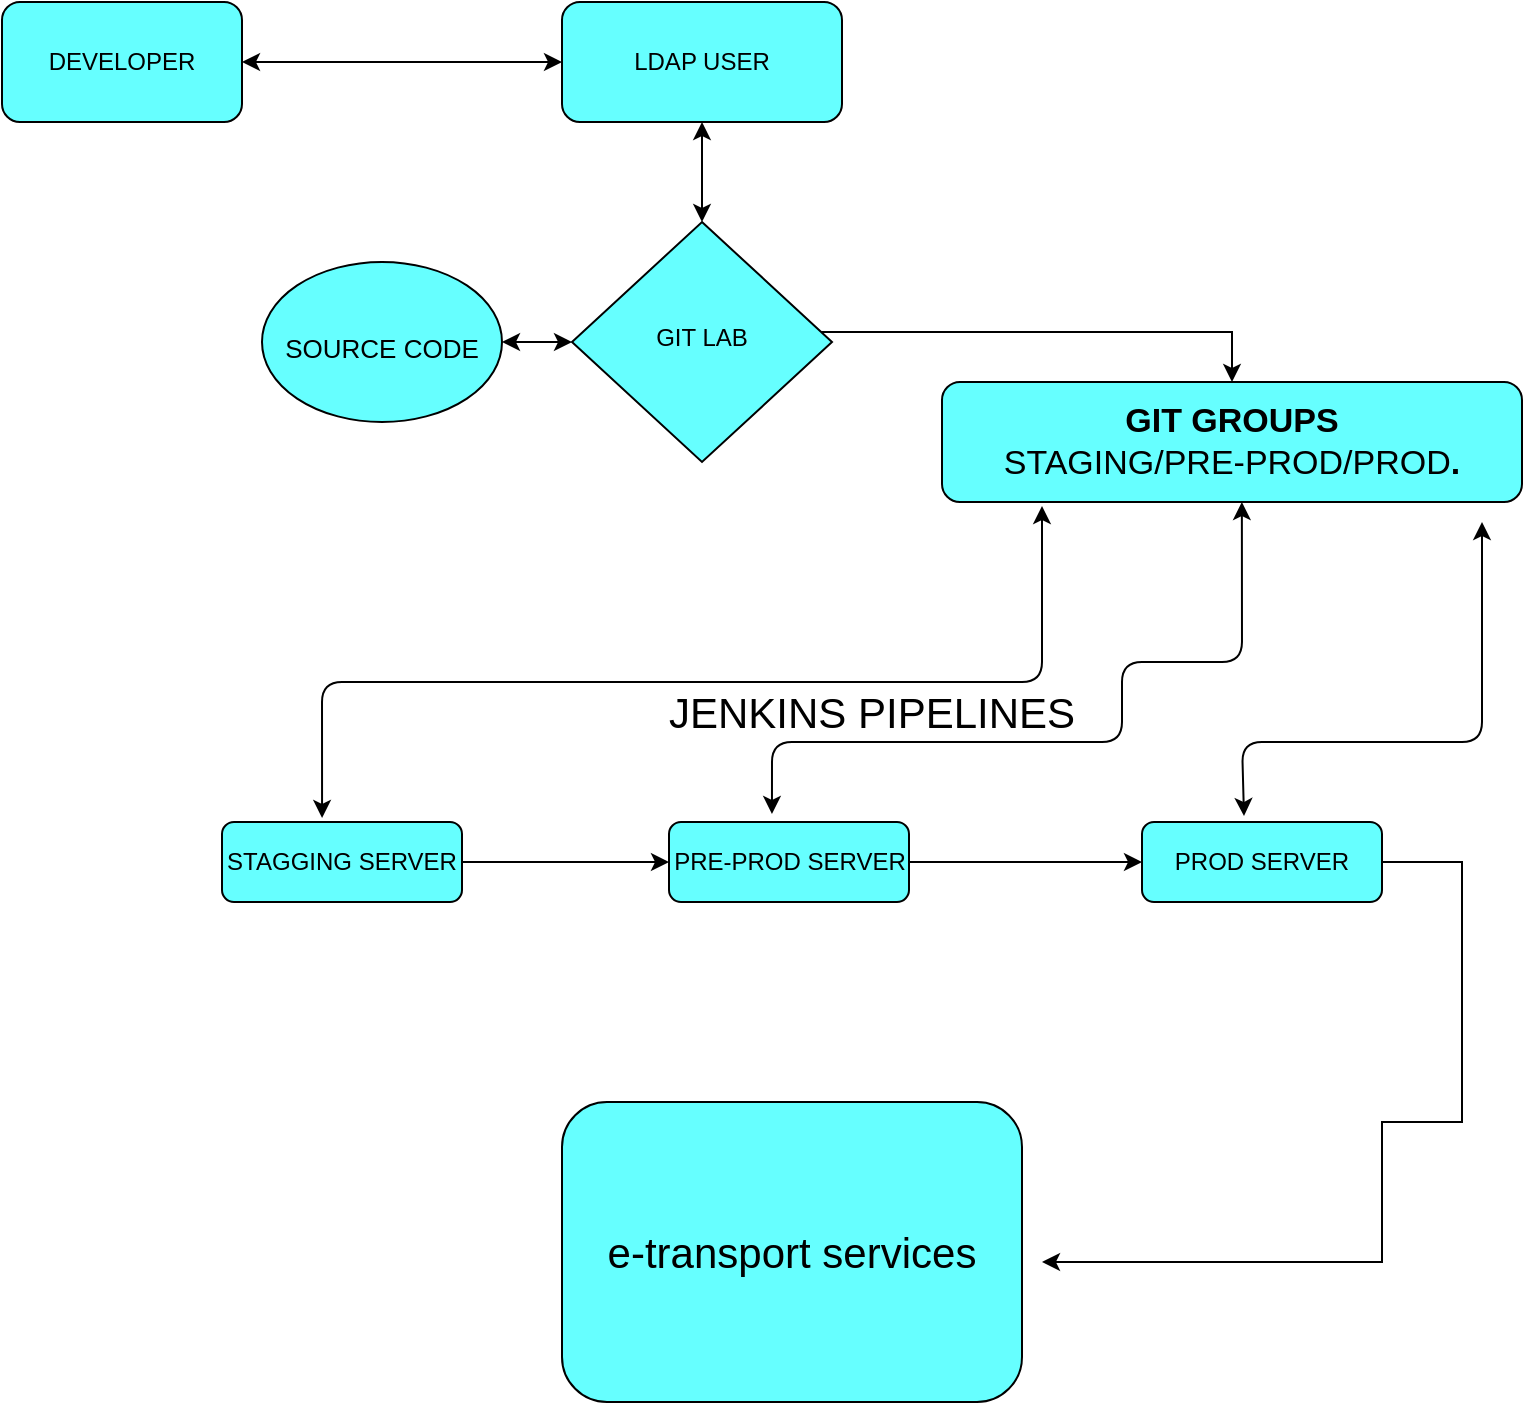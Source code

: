 <mxfile version="14.6.13" type="github">
  <diagram id="C5RBs43oDa-KdzZeNtuy" name="Page-1">
    <mxGraphModel dx="1021" dy="1710" grid="1" gridSize="10" guides="1" tooltips="1" connect="1" arrows="1" fold="1" page="1" pageScale="1" pageWidth="827" pageHeight="1169" math="0" shadow="0">
      <root>
        <mxCell id="WIyWlLk6GJQsqaUBKTNV-0" />
        <mxCell id="WIyWlLk6GJQsqaUBKTNV-1" parent="WIyWlLk6GJQsqaUBKTNV-0" />
        <mxCell id="WIyWlLk6GJQsqaUBKTNV-3" value="LDAP USER" style="rounded=1;whiteSpace=wrap;html=1;fontSize=12;glass=0;strokeWidth=1;shadow=0;fillColor=#66FFFF;" parent="WIyWlLk6GJQsqaUBKTNV-1" vertex="1">
          <mxGeometry x="300" y="-450" width="140" height="60" as="geometry" />
        </mxCell>
        <mxCell id="GpPaN3cz_Rcnz9B_mUzN-13" style="edgeStyle=orthogonalEdgeStyle;rounded=0;orthogonalLoop=1;jettySize=auto;html=1;" parent="WIyWlLk6GJQsqaUBKTNV-1" source="WIyWlLk6GJQsqaUBKTNV-6" target="GpPaN3cz_Rcnz9B_mUzN-14" edge="1">
          <mxGeometry relative="1" as="geometry">
            <mxPoint x="500" y="-285" as="targetPoint" />
            <Array as="points">
              <mxPoint x="635" y="-285" />
            </Array>
          </mxGeometry>
        </mxCell>
        <mxCell id="WIyWlLk6GJQsqaUBKTNV-6" value="GIT LAB" style="rhombus;whiteSpace=wrap;html=1;shadow=0;fontFamily=Helvetica;fontSize=12;align=center;strokeWidth=1;spacing=6;spacingTop=-4;fillColor=#66FFFF;" parent="WIyWlLk6GJQsqaUBKTNV-1" vertex="1">
          <mxGeometry x="305" y="-340" width="130" height="120" as="geometry" />
        </mxCell>
        <mxCell id="GpPaN3cz_Rcnz9B_mUzN-17" style="edgeStyle=orthogonalEdgeStyle;rounded=0;orthogonalLoop=1;jettySize=auto;html=1;entryX=0;entryY=0.5;entryDx=0;entryDy=0;" parent="WIyWlLk6GJQsqaUBKTNV-1" source="WIyWlLk6GJQsqaUBKTNV-7" target="WIyWlLk6GJQsqaUBKTNV-12" edge="1">
          <mxGeometry relative="1" as="geometry" />
        </mxCell>
        <mxCell id="WIyWlLk6GJQsqaUBKTNV-7" value="STAGGING SERVER" style="rounded=1;whiteSpace=wrap;html=1;fontSize=12;glass=0;strokeWidth=1;shadow=0;fillColor=#66FFFF;" parent="WIyWlLk6GJQsqaUBKTNV-1" vertex="1">
          <mxGeometry x="130" y="-40" width="120" height="40" as="geometry" />
        </mxCell>
        <mxCell id="WIyWlLk6GJQsqaUBKTNV-12" value="PRE-PROD SERVER" style="rounded=1;whiteSpace=wrap;html=1;fontSize=12;glass=0;strokeWidth=1;shadow=0;fillColor=#66FFFF;" parent="WIyWlLk6GJQsqaUBKTNV-1" vertex="1">
          <mxGeometry x="353.5" y="-40" width="120" height="40" as="geometry" />
        </mxCell>
        <mxCell id="GpPaN3cz_Rcnz9B_mUzN-19" style="edgeStyle=orthogonalEdgeStyle;rounded=0;orthogonalLoop=1;jettySize=auto;html=1;" parent="WIyWlLk6GJQsqaUBKTNV-1" source="GpPaN3cz_Rcnz9B_mUzN-0" edge="1">
          <mxGeometry relative="1" as="geometry">
            <mxPoint x="540" y="180" as="targetPoint" />
            <Array as="points">
              <mxPoint x="750" y="-20" />
              <mxPoint x="750" y="110" />
              <mxPoint x="710" y="110" />
              <mxPoint x="710" y="180" />
            </Array>
          </mxGeometry>
        </mxCell>
        <mxCell id="GpPaN3cz_Rcnz9B_mUzN-0" value="PROD SERVER" style="rounded=1;whiteSpace=wrap;html=1;fillColor=#66FFFF;" parent="WIyWlLk6GJQsqaUBKTNV-1" vertex="1">
          <mxGeometry x="590" y="-40" width="120" height="40" as="geometry" />
        </mxCell>
        <mxCell id="GpPaN3cz_Rcnz9B_mUzN-5" value="e-transport services" style="rounded=1;whiteSpace=wrap;html=1;fillColor=#66FFFF;fontSize=21;" parent="WIyWlLk6GJQsqaUBKTNV-1" vertex="1">
          <mxGeometry x="300" y="100" width="230" height="150" as="geometry" />
        </mxCell>
        <mxCell id="GpPaN3cz_Rcnz9B_mUzN-11" value="DEVELOPER" style="rounded=1;whiteSpace=wrap;html=1;fillColor=#66FFFF;" parent="WIyWlLk6GJQsqaUBKTNV-1" vertex="1">
          <mxGeometry x="20" y="-450" width="120" height="60" as="geometry" />
        </mxCell>
        <mxCell id="GpPaN3cz_Rcnz9B_mUzN-14" value="&lt;font style=&quot;font-size: 17px&quot;&gt;&lt;b&gt;GIT GROUPS&lt;/b&gt;&lt;br&gt;STAGING/PRE-PROD/PROD&lt;b&gt;.&lt;/b&gt;&lt;br&gt;&lt;/font&gt;" style="rounded=1;whiteSpace=wrap;html=1;fillColor=#66FFFF;" parent="WIyWlLk6GJQsqaUBKTNV-1" vertex="1">
          <mxGeometry x="490" y="-260" width="290" height="60" as="geometry" />
        </mxCell>
        <mxCell id="GpPaN3cz_Rcnz9B_mUzN-15" style="edgeStyle=orthogonalEdgeStyle;rounded=0;orthogonalLoop=1;jettySize=auto;html=1;entryX=0;entryY=0.5;entryDx=0;entryDy=0;" parent="WIyWlLk6GJQsqaUBKTNV-1" source="WIyWlLk6GJQsqaUBKTNV-12" target="GpPaN3cz_Rcnz9B_mUzN-0" edge="1">
          <mxGeometry relative="1" as="geometry" />
        </mxCell>
        <mxCell id="VhaobK5-lOd5B4ERpxdm-3" value="" style="endArrow=classic;startArrow=classic;html=1;exitX=0.417;exitY=-0.05;exitDx=0;exitDy=0;exitPerimeter=0;" edge="1" parent="WIyWlLk6GJQsqaUBKTNV-1" source="WIyWlLk6GJQsqaUBKTNV-7">
          <mxGeometry width="50" height="50" relative="1" as="geometry">
            <mxPoint x="390" y="-150" as="sourcePoint" />
            <mxPoint x="540" y="-198" as="targetPoint" />
            <Array as="points">
              <mxPoint x="180" y="-110" />
              <mxPoint x="540" y="-110" />
            </Array>
          </mxGeometry>
        </mxCell>
        <mxCell id="VhaobK5-lOd5B4ERpxdm-4" value="" style="endArrow=classic;startArrow=classic;html=1;entryX=0.517;entryY=1;entryDx=0;entryDy=0;entryPerimeter=0;exitX=0.429;exitY=-0.1;exitDx=0;exitDy=0;exitPerimeter=0;" edge="1" parent="WIyWlLk6GJQsqaUBKTNV-1" source="WIyWlLk6GJQsqaUBKTNV-12" target="GpPaN3cz_Rcnz9B_mUzN-14">
          <mxGeometry width="50" height="50" relative="1" as="geometry">
            <mxPoint x="390" y="-150" as="sourcePoint" />
            <mxPoint x="640" y="-190" as="targetPoint" />
            <Array as="points">
              <mxPoint x="405" y="-80" />
              <mxPoint x="580" y="-80" />
              <mxPoint x="580" y="-120" />
              <mxPoint x="640" y="-120" />
            </Array>
          </mxGeometry>
        </mxCell>
        <mxCell id="VhaobK5-lOd5B4ERpxdm-5" value="" style="endArrow=classic;startArrow=classic;html=1;exitX=0.425;exitY=-0.075;exitDx=0;exitDy=0;exitPerimeter=0;" edge="1" parent="WIyWlLk6GJQsqaUBKTNV-1" source="GpPaN3cz_Rcnz9B_mUzN-0">
          <mxGeometry width="50" height="50" relative="1" as="geometry">
            <mxPoint x="390" y="-150" as="sourcePoint" />
            <mxPoint x="760" y="-190" as="targetPoint" />
            <Array as="points">
              <mxPoint x="640" y="-80" />
              <mxPoint x="760" y="-80" />
            </Array>
          </mxGeometry>
        </mxCell>
        <mxCell id="VhaobK5-lOd5B4ERpxdm-6" value="JENKINS PIPELINES" style="text;html=1;strokeColor=none;fillColor=none;align=center;verticalAlign=middle;whiteSpace=wrap;rounded=0;fontSize=21;" vertex="1" parent="WIyWlLk6GJQsqaUBKTNV-1">
          <mxGeometry x="300" y="-110" width="310" height="30" as="geometry" />
        </mxCell>
        <mxCell id="VhaobK5-lOd5B4ERpxdm-10" value="" style="endArrow=classic;startArrow=classic;html=1;fontSize=21;entryX=0.5;entryY=1;entryDx=0;entryDy=0;exitX=0.5;exitY=0;exitDx=0;exitDy=0;" edge="1" parent="WIyWlLk6GJQsqaUBKTNV-1" source="WIyWlLk6GJQsqaUBKTNV-6" target="WIyWlLk6GJQsqaUBKTNV-3">
          <mxGeometry width="50" height="50" relative="1" as="geometry">
            <mxPoint x="350" y="-140" as="sourcePoint" />
            <mxPoint x="400" y="-190" as="targetPoint" />
          </mxGeometry>
        </mxCell>
        <mxCell id="VhaobK5-lOd5B4ERpxdm-12" value="&lt;font style=&quot;font-size: 13px&quot;&gt;SOURCE CODE&lt;/font&gt;" style="ellipse;whiteSpace=wrap;html=1;fontSize=21;fillColor=#66FFFF;" vertex="1" parent="WIyWlLk6GJQsqaUBKTNV-1">
          <mxGeometry x="150" y="-320" width="120" height="80" as="geometry" />
        </mxCell>
        <mxCell id="VhaobK5-lOd5B4ERpxdm-13" value="" style="endArrow=classic;startArrow=classic;html=1;fontSize=21;exitX=1;exitY=0.5;exitDx=0;exitDy=0;entryX=0;entryY=0.5;entryDx=0;entryDy=0;" edge="1" parent="WIyWlLk6GJQsqaUBKTNV-1" source="GpPaN3cz_Rcnz9B_mUzN-11" target="WIyWlLk6GJQsqaUBKTNV-3">
          <mxGeometry width="50" height="50" relative="1" as="geometry">
            <mxPoint x="250" y="-350" as="sourcePoint" />
            <mxPoint x="400" y="-380" as="targetPoint" />
          </mxGeometry>
        </mxCell>
        <mxCell id="VhaobK5-lOd5B4ERpxdm-14" value="" style="endArrow=classic;startArrow=classic;html=1;fontSize=21;exitX=1;exitY=0.5;exitDx=0;exitDy=0;entryX=0;entryY=0.5;entryDx=0;entryDy=0;" edge="1" parent="WIyWlLk6GJQsqaUBKTNV-1" source="VhaobK5-lOd5B4ERpxdm-12" target="WIyWlLk6GJQsqaUBKTNV-6">
          <mxGeometry width="50" height="50" relative="1" as="geometry">
            <mxPoint x="350" y="-330" as="sourcePoint" />
            <mxPoint x="300" y="-280" as="targetPoint" />
          </mxGeometry>
        </mxCell>
      </root>
    </mxGraphModel>
  </diagram>
</mxfile>

